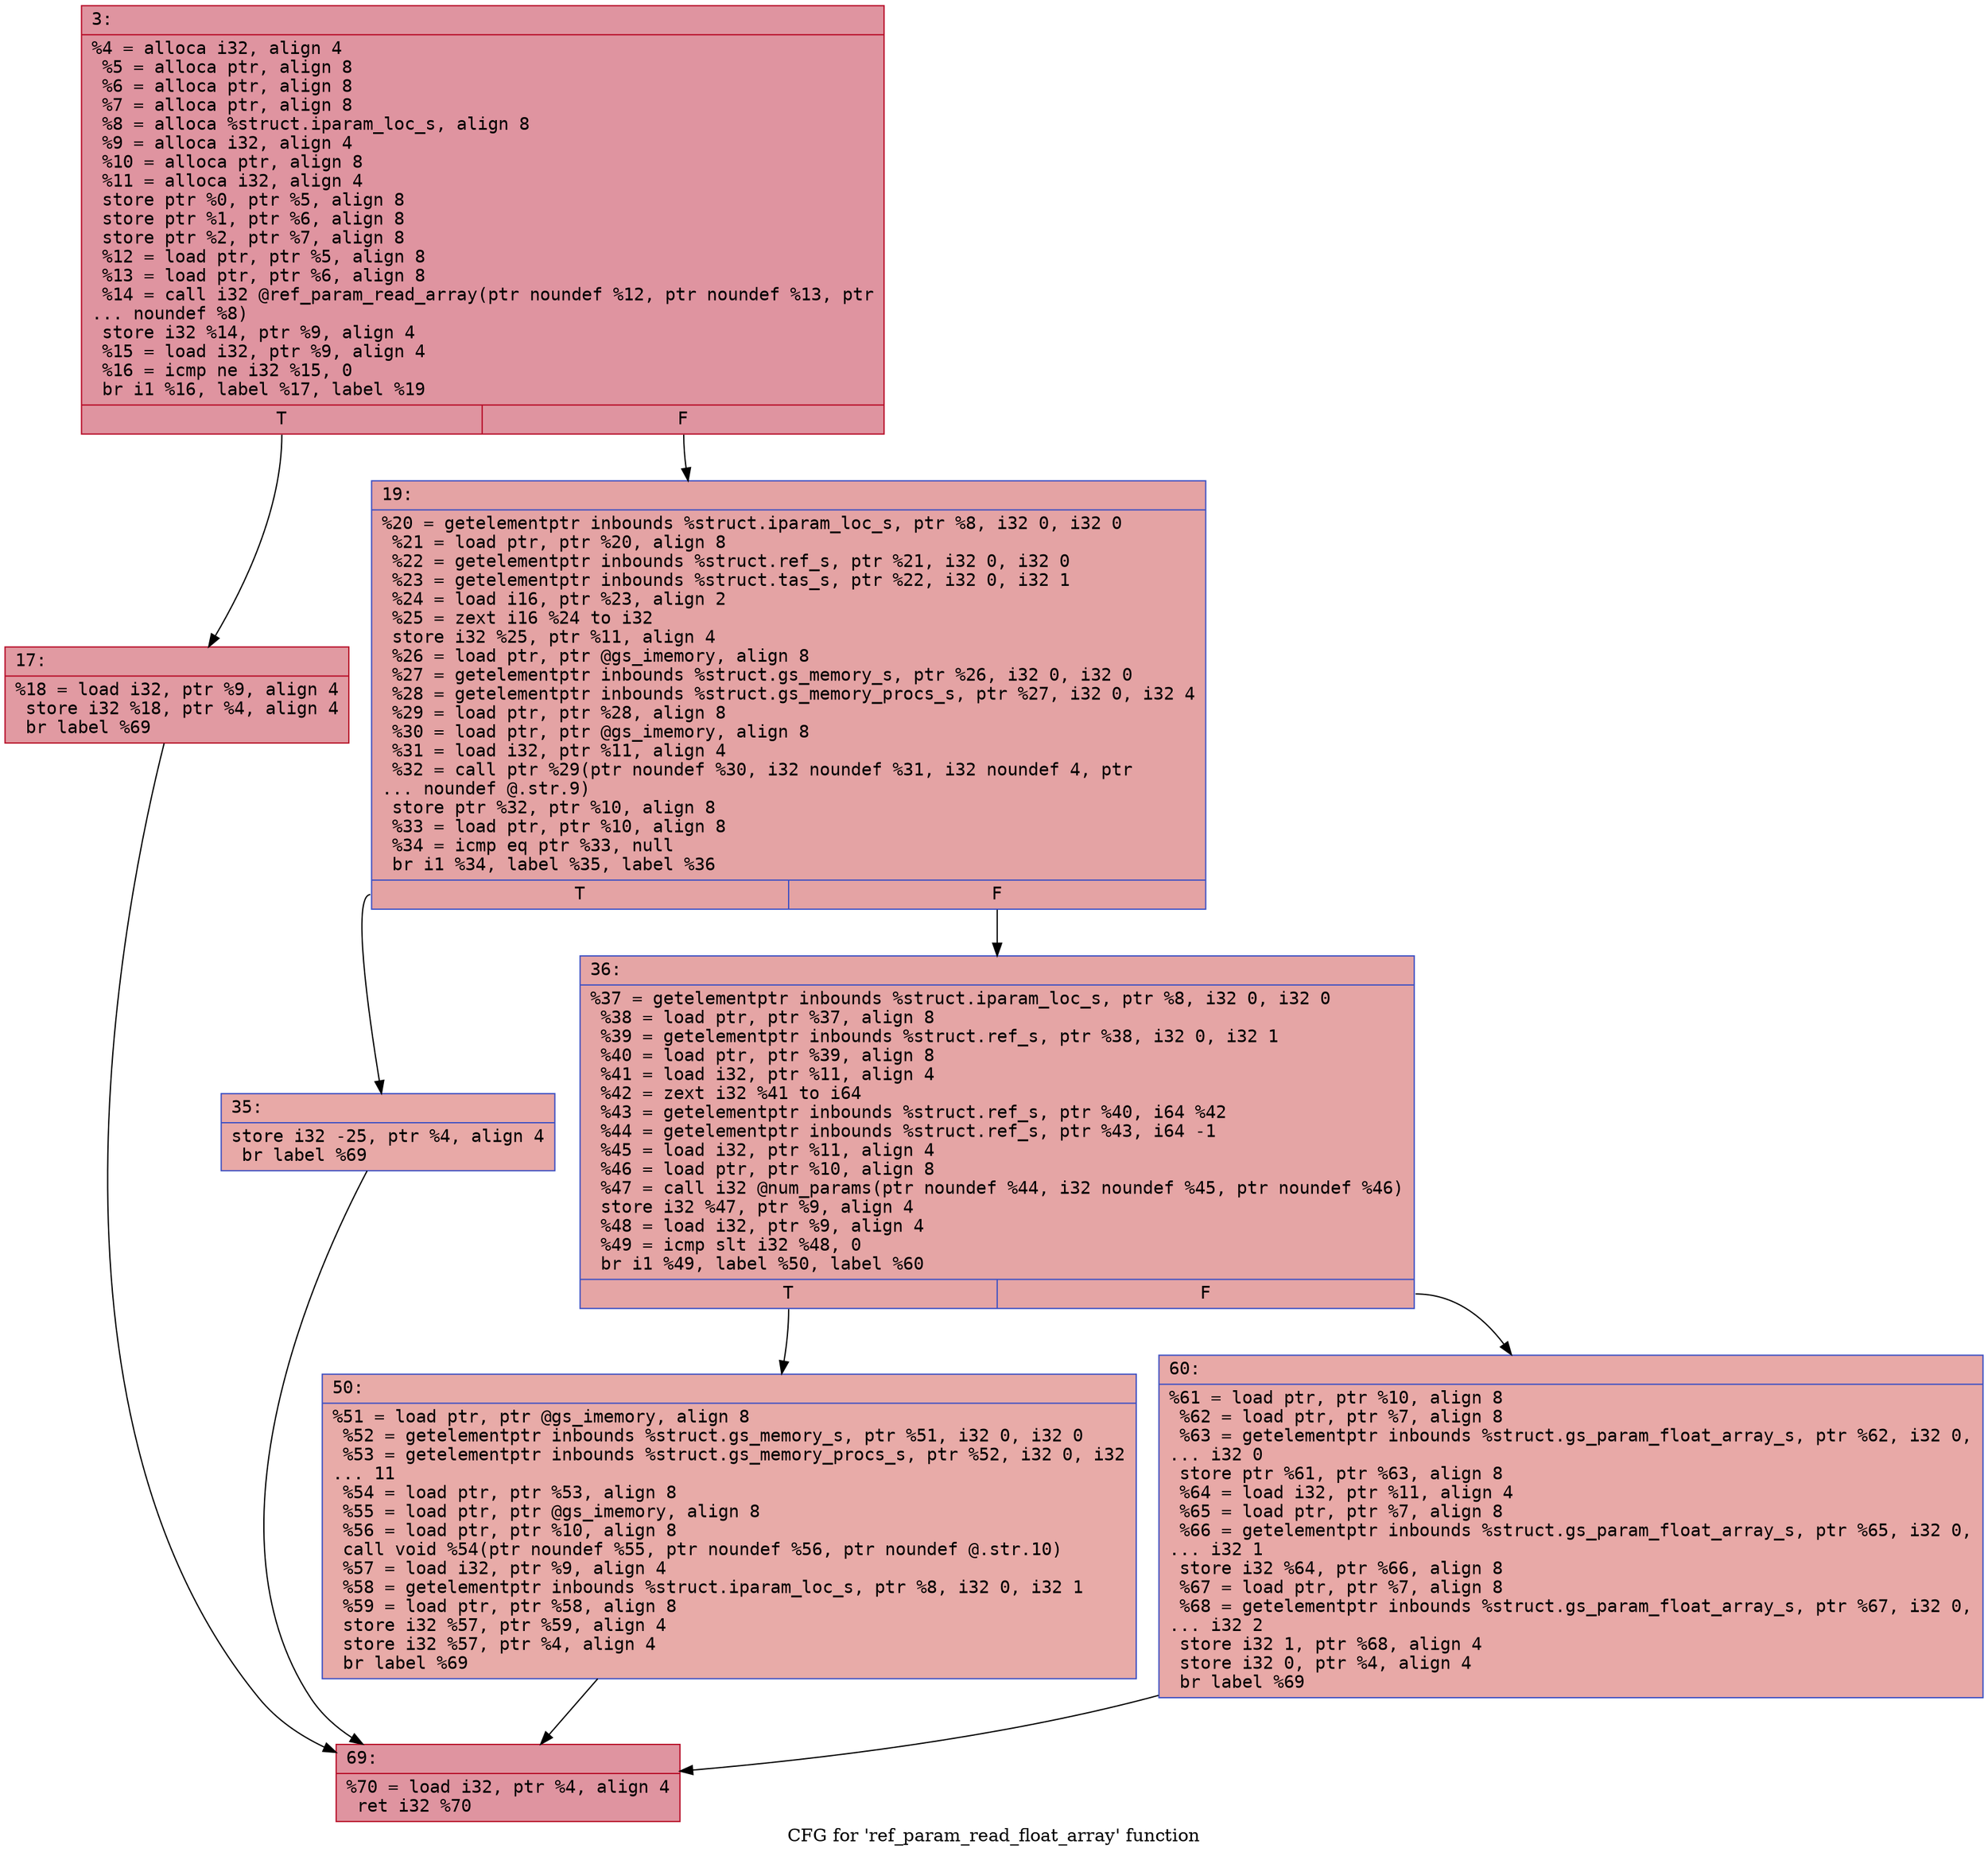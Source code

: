 digraph "CFG for 'ref_param_read_float_array' function" {
	label="CFG for 'ref_param_read_float_array' function";

	Node0x6000017aa1c0 [shape=record,color="#b70d28ff", style=filled, fillcolor="#b70d2870" fontname="Courier",label="{3:\l|  %4 = alloca i32, align 4\l  %5 = alloca ptr, align 8\l  %6 = alloca ptr, align 8\l  %7 = alloca ptr, align 8\l  %8 = alloca %struct.iparam_loc_s, align 8\l  %9 = alloca i32, align 4\l  %10 = alloca ptr, align 8\l  %11 = alloca i32, align 4\l  store ptr %0, ptr %5, align 8\l  store ptr %1, ptr %6, align 8\l  store ptr %2, ptr %7, align 8\l  %12 = load ptr, ptr %5, align 8\l  %13 = load ptr, ptr %6, align 8\l  %14 = call i32 @ref_param_read_array(ptr noundef %12, ptr noundef %13, ptr\l... noundef %8)\l  store i32 %14, ptr %9, align 4\l  %15 = load i32, ptr %9, align 4\l  %16 = icmp ne i32 %15, 0\l  br i1 %16, label %17, label %19\l|{<s0>T|<s1>F}}"];
	Node0x6000017aa1c0:s0 -> Node0x6000017aa210[tooltip="3 -> 17\nProbability 62.50%" ];
	Node0x6000017aa1c0:s1 -> Node0x6000017aa260[tooltip="3 -> 19\nProbability 37.50%" ];
	Node0x6000017aa210 [shape=record,color="#b70d28ff", style=filled, fillcolor="#bb1b2c70" fontname="Courier",label="{17:\l|  %18 = load i32, ptr %9, align 4\l  store i32 %18, ptr %4, align 4\l  br label %69\l}"];
	Node0x6000017aa210 -> Node0x6000017aa3f0[tooltip="17 -> 69\nProbability 100.00%" ];
	Node0x6000017aa260 [shape=record,color="#3d50c3ff", style=filled, fillcolor="#c32e3170" fontname="Courier",label="{19:\l|  %20 = getelementptr inbounds %struct.iparam_loc_s, ptr %8, i32 0, i32 0\l  %21 = load ptr, ptr %20, align 8\l  %22 = getelementptr inbounds %struct.ref_s, ptr %21, i32 0, i32 0\l  %23 = getelementptr inbounds %struct.tas_s, ptr %22, i32 0, i32 1\l  %24 = load i16, ptr %23, align 2\l  %25 = zext i16 %24 to i32\l  store i32 %25, ptr %11, align 4\l  %26 = load ptr, ptr @gs_imemory, align 8\l  %27 = getelementptr inbounds %struct.gs_memory_s, ptr %26, i32 0, i32 0\l  %28 = getelementptr inbounds %struct.gs_memory_procs_s, ptr %27, i32 0, i32 4\l  %29 = load ptr, ptr %28, align 8\l  %30 = load ptr, ptr @gs_imemory, align 8\l  %31 = load i32, ptr %11, align 4\l  %32 = call ptr %29(ptr noundef %30, i32 noundef %31, i32 noundef 4, ptr\l... noundef @.str.9)\l  store ptr %32, ptr %10, align 8\l  %33 = load ptr, ptr %10, align 8\l  %34 = icmp eq ptr %33, null\l  br i1 %34, label %35, label %36\l|{<s0>T|<s1>F}}"];
	Node0x6000017aa260:s0 -> Node0x6000017aa2b0[tooltip="19 -> 35\nProbability 37.50%" ];
	Node0x6000017aa260:s1 -> Node0x6000017aa300[tooltip="19 -> 36\nProbability 62.50%" ];
	Node0x6000017aa2b0 [shape=record,color="#3d50c3ff", style=filled, fillcolor="#ca3b3770" fontname="Courier",label="{35:\l|  store i32 -25, ptr %4, align 4\l  br label %69\l}"];
	Node0x6000017aa2b0 -> Node0x6000017aa3f0[tooltip="35 -> 69\nProbability 100.00%" ];
	Node0x6000017aa300 [shape=record,color="#3d50c3ff", style=filled, fillcolor="#c5333470" fontname="Courier",label="{36:\l|  %37 = getelementptr inbounds %struct.iparam_loc_s, ptr %8, i32 0, i32 0\l  %38 = load ptr, ptr %37, align 8\l  %39 = getelementptr inbounds %struct.ref_s, ptr %38, i32 0, i32 1\l  %40 = load ptr, ptr %39, align 8\l  %41 = load i32, ptr %11, align 4\l  %42 = zext i32 %41 to i64\l  %43 = getelementptr inbounds %struct.ref_s, ptr %40, i64 %42\l  %44 = getelementptr inbounds %struct.ref_s, ptr %43, i64 -1\l  %45 = load i32, ptr %11, align 4\l  %46 = load ptr, ptr %10, align 8\l  %47 = call i32 @num_params(ptr noundef %44, i32 noundef %45, ptr noundef %46)\l  store i32 %47, ptr %9, align 4\l  %48 = load i32, ptr %9, align 4\l  %49 = icmp slt i32 %48, 0\l  br i1 %49, label %50, label %60\l|{<s0>T|<s1>F}}"];
	Node0x6000017aa300:s0 -> Node0x6000017aa350[tooltip="36 -> 50\nProbability 37.50%" ];
	Node0x6000017aa300:s1 -> Node0x6000017aa3a0[tooltip="36 -> 60\nProbability 62.50%" ];
	Node0x6000017aa350 [shape=record,color="#3d50c3ff", style=filled, fillcolor="#cc403a70" fontname="Courier",label="{50:\l|  %51 = load ptr, ptr @gs_imemory, align 8\l  %52 = getelementptr inbounds %struct.gs_memory_s, ptr %51, i32 0, i32 0\l  %53 = getelementptr inbounds %struct.gs_memory_procs_s, ptr %52, i32 0, i32\l... 11\l  %54 = load ptr, ptr %53, align 8\l  %55 = load ptr, ptr @gs_imemory, align 8\l  %56 = load ptr, ptr %10, align 8\l  call void %54(ptr noundef %55, ptr noundef %56, ptr noundef @.str.10)\l  %57 = load i32, ptr %9, align 4\l  %58 = getelementptr inbounds %struct.iparam_loc_s, ptr %8, i32 0, i32 1\l  %59 = load ptr, ptr %58, align 8\l  store i32 %57, ptr %59, align 4\l  store i32 %57, ptr %4, align 4\l  br label %69\l}"];
	Node0x6000017aa350 -> Node0x6000017aa3f0[tooltip="50 -> 69\nProbability 100.00%" ];
	Node0x6000017aa3a0 [shape=record,color="#3d50c3ff", style=filled, fillcolor="#ca3b3770" fontname="Courier",label="{60:\l|  %61 = load ptr, ptr %10, align 8\l  %62 = load ptr, ptr %7, align 8\l  %63 = getelementptr inbounds %struct.gs_param_float_array_s, ptr %62, i32 0,\l... i32 0\l  store ptr %61, ptr %63, align 8\l  %64 = load i32, ptr %11, align 4\l  %65 = load ptr, ptr %7, align 8\l  %66 = getelementptr inbounds %struct.gs_param_float_array_s, ptr %65, i32 0,\l... i32 1\l  store i32 %64, ptr %66, align 8\l  %67 = load ptr, ptr %7, align 8\l  %68 = getelementptr inbounds %struct.gs_param_float_array_s, ptr %67, i32 0,\l... i32 2\l  store i32 1, ptr %68, align 4\l  store i32 0, ptr %4, align 4\l  br label %69\l}"];
	Node0x6000017aa3a0 -> Node0x6000017aa3f0[tooltip="60 -> 69\nProbability 100.00%" ];
	Node0x6000017aa3f0 [shape=record,color="#b70d28ff", style=filled, fillcolor="#b70d2870" fontname="Courier",label="{69:\l|  %70 = load i32, ptr %4, align 4\l  ret i32 %70\l}"];
}
